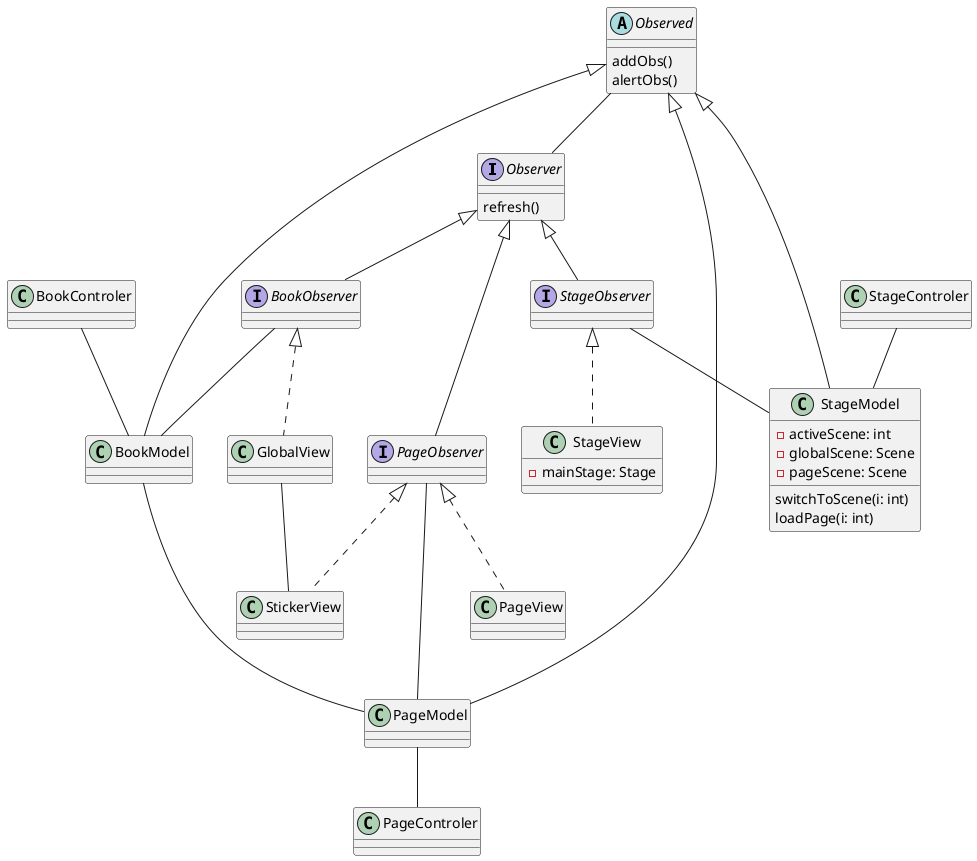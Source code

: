 @startuml class

interface Observer {
    {method} refresh()
}

interface BookObserver implements Observer {
    
}

interface PageObserver implements Observer {

}

interface StageObserver implements Observer {
    
}

abstract class Observed {
    {method} addObs()
    {method} alertObs() 
}

class BookModel extends Observed {

}

class PageModel extends Observed {

}

class StageModel extends Observed {
    - activeScene: int
    - globalScene: Scene
    - pageScene: Scene
    {method} switchToScene(i: int)
    {method} loadPage(i: int)
}

class BookControler {

}

class PageControler {

}

class StageControler {

}

class GlobalView implements BookObserver {

}

class PageView implements PageObserver {

}

class StageView implements StageObserver {

}

class StageView {
    - mainStage: Stage

}

class StickerView implements PageObserver{

}

StageControler -- StageModel
BookControler -- BookModel
PageModel -- PageControler

StageObserver -- StageModel
PageObserver -- PageModel
BookObserver -- BookModel
GlobalView -- StickerView

BookModel --- PageModel

Observed -- Observer

@enduml